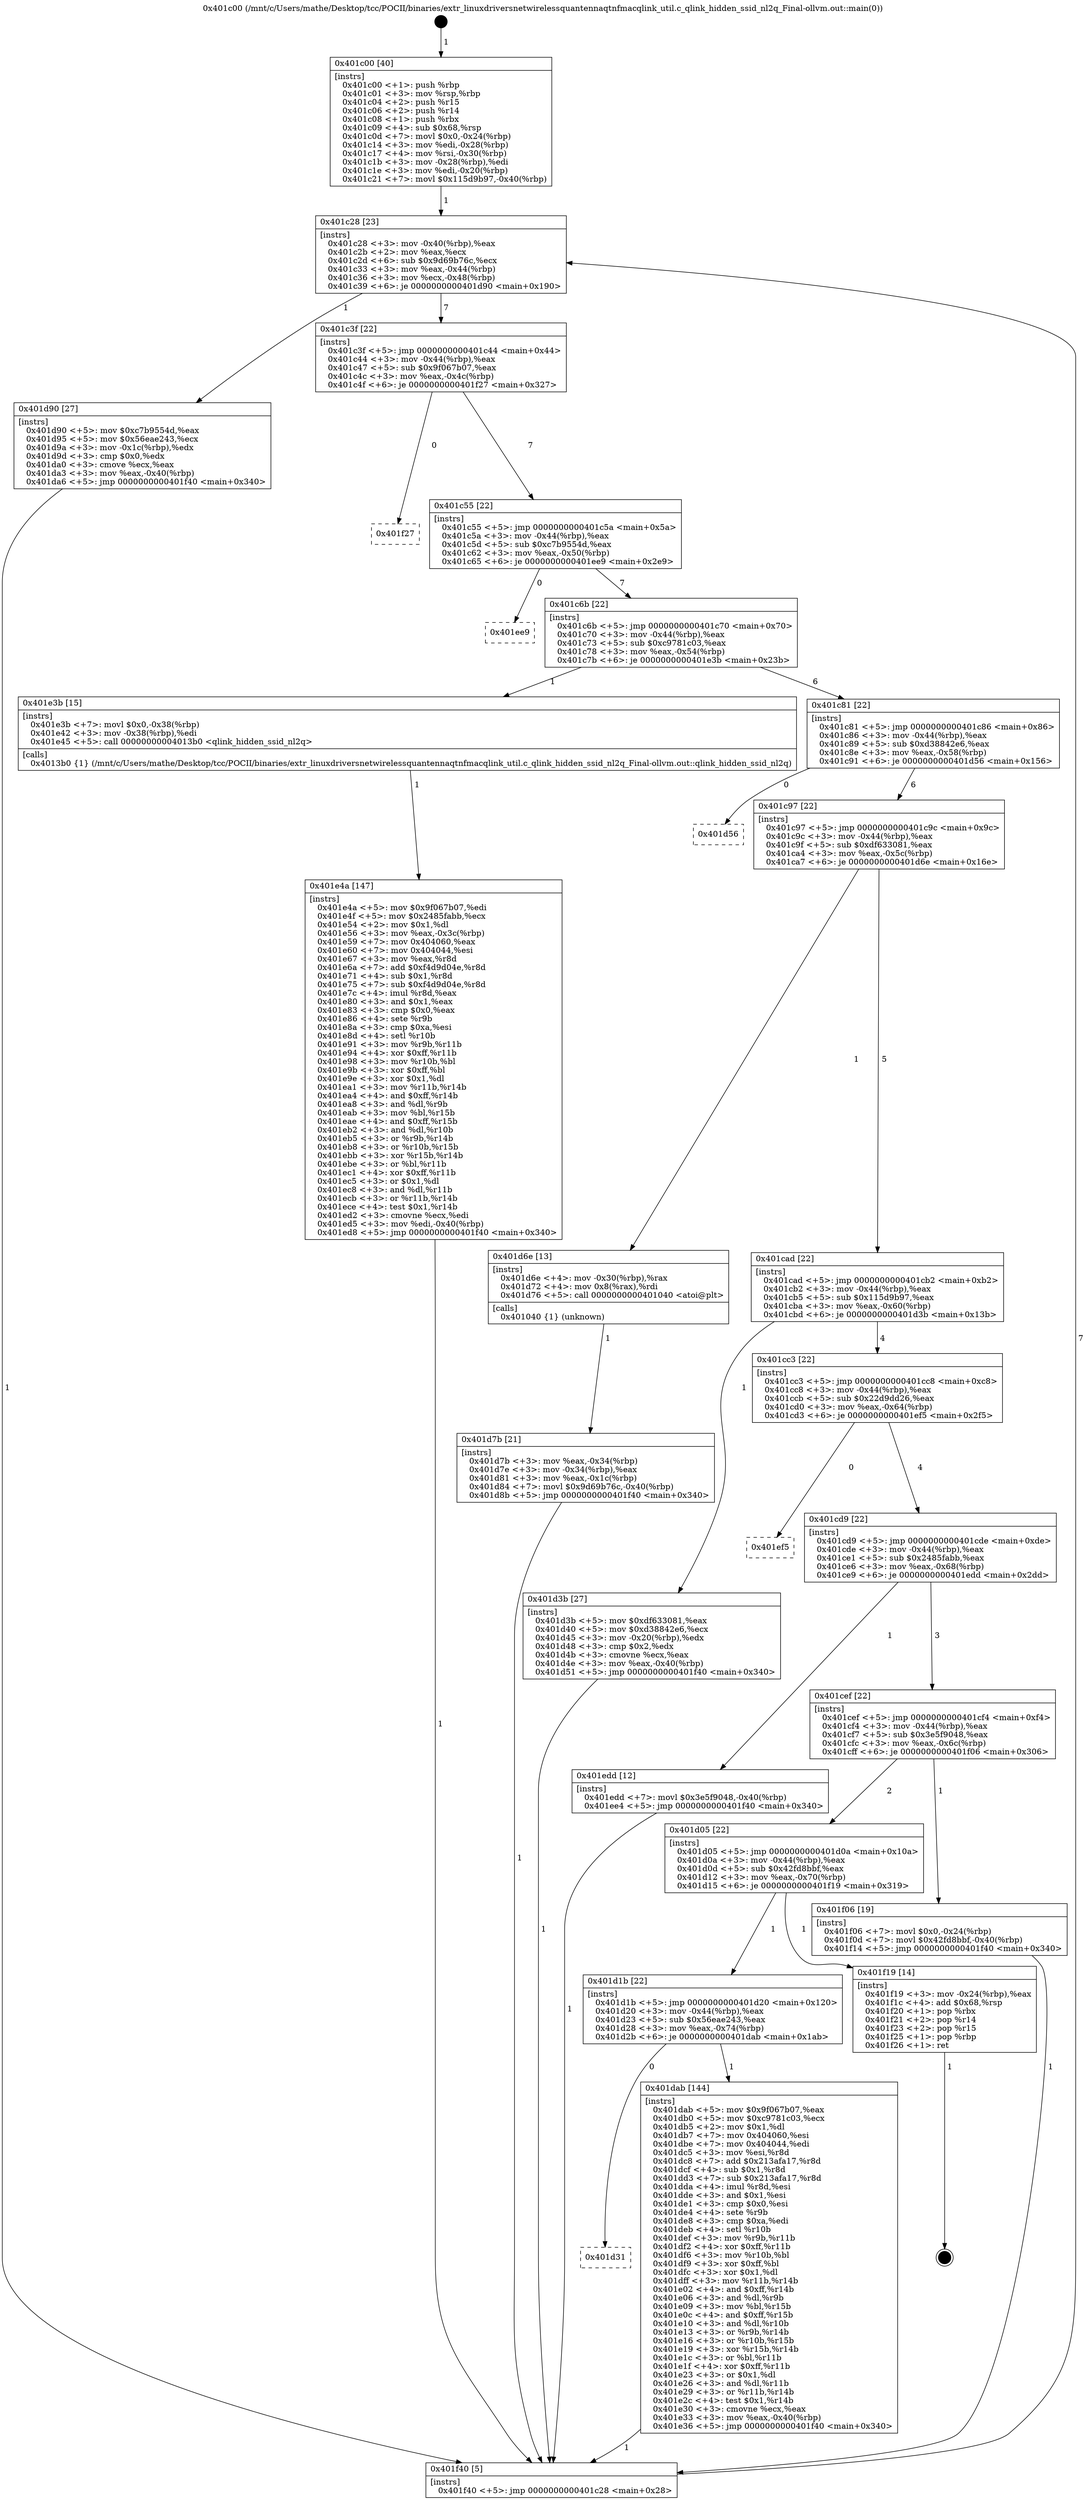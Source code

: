 digraph "0x401c00" {
  label = "0x401c00 (/mnt/c/Users/mathe/Desktop/tcc/POCII/binaries/extr_linuxdriversnetwirelessquantennaqtnfmacqlink_util.c_qlink_hidden_ssid_nl2q_Final-ollvm.out::main(0))"
  labelloc = "t"
  node[shape=record]

  Entry [label="",width=0.3,height=0.3,shape=circle,fillcolor=black,style=filled]
  "0x401c28" [label="{
     0x401c28 [23]\l
     | [instrs]\l
     &nbsp;&nbsp;0x401c28 \<+3\>: mov -0x40(%rbp),%eax\l
     &nbsp;&nbsp;0x401c2b \<+2\>: mov %eax,%ecx\l
     &nbsp;&nbsp;0x401c2d \<+6\>: sub $0x9d69b76c,%ecx\l
     &nbsp;&nbsp;0x401c33 \<+3\>: mov %eax,-0x44(%rbp)\l
     &nbsp;&nbsp;0x401c36 \<+3\>: mov %ecx,-0x48(%rbp)\l
     &nbsp;&nbsp;0x401c39 \<+6\>: je 0000000000401d90 \<main+0x190\>\l
  }"]
  "0x401d90" [label="{
     0x401d90 [27]\l
     | [instrs]\l
     &nbsp;&nbsp;0x401d90 \<+5\>: mov $0xc7b9554d,%eax\l
     &nbsp;&nbsp;0x401d95 \<+5\>: mov $0x56eae243,%ecx\l
     &nbsp;&nbsp;0x401d9a \<+3\>: mov -0x1c(%rbp),%edx\l
     &nbsp;&nbsp;0x401d9d \<+3\>: cmp $0x0,%edx\l
     &nbsp;&nbsp;0x401da0 \<+3\>: cmove %ecx,%eax\l
     &nbsp;&nbsp;0x401da3 \<+3\>: mov %eax,-0x40(%rbp)\l
     &nbsp;&nbsp;0x401da6 \<+5\>: jmp 0000000000401f40 \<main+0x340\>\l
  }"]
  "0x401c3f" [label="{
     0x401c3f [22]\l
     | [instrs]\l
     &nbsp;&nbsp;0x401c3f \<+5\>: jmp 0000000000401c44 \<main+0x44\>\l
     &nbsp;&nbsp;0x401c44 \<+3\>: mov -0x44(%rbp),%eax\l
     &nbsp;&nbsp;0x401c47 \<+5\>: sub $0x9f067b07,%eax\l
     &nbsp;&nbsp;0x401c4c \<+3\>: mov %eax,-0x4c(%rbp)\l
     &nbsp;&nbsp;0x401c4f \<+6\>: je 0000000000401f27 \<main+0x327\>\l
  }"]
  Exit [label="",width=0.3,height=0.3,shape=circle,fillcolor=black,style=filled,peripheries=2]
  "0x401f27" [label="{
     0x401f27\l
  }", style=dashed]
  "0x401c55" [label="{
     0x401c55 [22]\l
     | [instrs]\l
     &nbsp;&nbsp;0x401c55 \<+5\>: jmp 0000000000401c5a \<main+0x5a\>\l
     &nbsp;&nbsp;0x401c5a \<+3\>: mov -0x44(%rbp),%eax\l
     &nbsp;&nbsp;0x401c5d \<+5\>: sub $0xc7b9554d,%eax\l
     &nbsp;&nbsp;0x401c62 \<+3\>: mov %eax,-0x50(%rbp)\l
     &nbsp;&nbsp;0x401c65 \<+6\>: je 0000000000401ee9 \<main+0x2e9\>\l
  }"]
  "0x401e4a" [label="{
     0x401e4a [147]\l
     | [instrs]\l
     &nbsp;&nbsp;0x401e4a \<+5\>: mov $0x9f067b07,%edi\l
     &nbsp;&nbsp;0x401e4f \<+5\>: mov $0x2485fabb,%ecx\l
     &nbsp;&nbsp;0x401e54 \<+2\>: mov $0x1,%dl\l
     &nbsp;&nbsp;0x401e56 \<+3\>: mov %eax,-0x3c(%rbp)\l
     &nbsp;&nbsp;0x401e59 \<+7\>: mov 0x404060,%eax\l
     &nbsp;&nbsp;0x401e60 \<+7\>: mov 0x404044,%esi\l
     &nbsp;&nbsp;0x401e67 \<+3\>: mov %eax,%r8d\l
     &nbsp;&nbsp;0x401e6a \<+7\>: add $0xf4d9d04e,%r8d\l
     &nbsp;&nbsp;0x401e71 \<+4\>: sub $0x1,%r8d\l
     &nbsp;&nbsp;0x401e75 \<+7\>: sub $0xf4d9d04e,%r8d\l
     &nbsp;&nbsp;0x401e7c \<+4\>: imul %r8d,%eax\l
     &nbsp;&nbsp;0x401e80 \<+3\>: and $0x1,%eax\l
     &nbsp;&nbsp;0x401e83 \<+3\>: cmp $0x0,%eax\l
     &nbsp;&nbsp;0x401e86 \<+4\>: sete %r9b\l
     &nbsp;&nbsp;0x401e8a \<+3\>: cmp $0xa,%esi\l
     &nbsp;&nbsp;0x401e8d \<+4\>: setl %r10b\l
     &nbsp;&nbsp;0x401e91 \<+3\>: mov %r9b,%r11b\l
     &nbsp;&nbsp;0x401e94 \<+4\>: xor $0xff,%r11b\l
     &nbsp;&nbsp;0x401e98 \<+3\>: mov %r10b,%bl\l
     &nbsp;&nbsp;0x401e9b \<+3\>: xor $0xff,%bl\l
     &nbsp;&nbsp;0x401e9e \<+3\>: xor $0x1,%dl\l
     &nbsp;&nbsp;0x401ea1 \<+3\>: mov %r11b,%r14b\l
     &nbsp;&nbsp;0x401ea4 \<+4\>: and $0xff,%r14b\l
     &nbsp;&nbsp;0x401ea8 \<+3\>: and %dl,%r9b\l
     &nbsp;&nbsp;0x401eab \<+3\>: mov %bl,%r15b\l
     &nbsp;&nbsp;0x401eae \<+4\>: and $0xff,%r15b\l
     &nbsp;&nbsp;0x401eb2 \<+3\>: and %dl,%r10b\l
     &nbsp;&nbsp;0x401eb5 \<+3\>: or %r9b,%r14b\l
     &nbsp;&nbsp;0x401eb8 \<+3\>: or %r10b,%r15b\l
     &nbsp;&nbsp;0x401ebb \<+3\>: xor %r15b,%r14b\l
     &nbsp;&nbsp;0x401ebe \<+3\>: or %bl,%r11b\l
     &nbsp;&nbsp;0x401ec1 \<+4\>: xor $0xff,%r11b\l
     &nbsp;&nbsp;0x401ec5 \<+3\>: or $0x1,%dl\l
     &nbsp;&nbsp;0x401ec8 \<+3\>: and %dl,%r11b\l
     &nbsp;&nbsp;0x401ecb \<+3\>: or %r11b,%r14b\l
     &nbsp;&nbsp;0x401ece \<+4\>: test $0x1,%r14b\l
     &nbsp;&nbsp;0x401ed2 \<+3\>: cmovne %ecx,%edi\l
     &nbsp;&nbsp;0x401ed5 \<+3\>: mov %edi,-0x40(%rbp)\l
     &nbsp;&nbsp;0x401ed8 \<+5\>: jmp 0000000000401f40 \<main+0x340\>\l
  }"]
  "0x401ee9" [label="{
     0x401ee9\l
  }", style=dashed]
  "0x401c6b" [label="{
     0x401c6b [22]\l
     | [instrs]\l
     &nbsp;&nbsp;0x401c6b \<+5\>: jmp 0000000000401c70 \<main+0x70\>\l
     &nbsp;&nbsp;0x401c70 \<+3\>: mov -0x44(%rbp),%eax\l
     &nbsp;&nbsp;0x401c73 \<+5\>: sub $0xc9781c03,%eax\l
     &nbsp;&nbsp;0x401c78 \<+3\>: mov %eax,-0x54(%rbp)\l
     &nbsp;&nbsp;0x401c7b \<+6\>: je 0000000000401e3b \<main+0x23b\>\l
  }"]
  "0x401d31" [label="{
     0x401d31\l
  }", style=dashed]
  "0x401e3b" [label="{
     0x401e3b [15]\l
     | [instrs]\l
     &nbsp;&nbsp;0x401e3b \<+7\>: movl $0x0,-0x38(%rbp)\l
     &nbsp;&nbsp;0x401e42 \<+3\>: mov -0x38(%rbp),%edi\l
     &nbsp;&nbsp;0x401e45 \<+5\>: call 00000000004013b0 \<qlink_hidden_ssid_nl2q\>\l
     | [calls]\l
     &nbsp;&nbsp;0x4013b0 \{1\} (/mnt/c/Users/mathe/Desktop/tcc/POCII/binaries/extr_linuxdriversnetwirelessquantennaqtnfmacqlink_util.c_qlink_hidden_ssid_nl2q_Final-ollvm.out::qlink_hidden_ssid_nl2q)\l
  }"]
  "0x401c81" [label="{
     0x401c81 [22]\l
     | [instrs]\l
     &nbsp;&nbsp;0x401c81 \<+5\>: jmp 0000000000401c86 \<main+0x86\>\l
     &nbsp;&nbsp;0x401c86 \<+3\>: mov -0x44(%rbp),%eax\l
     &nbsp;&nbsp;0x401c89 \<+5\>: sub $0xd38842e6,%eax\l
     &nbsp;&nbsp;0x401c8e \<+3\>: mov %eax,-0x58(%rbp)\l
     &nbsp;&nbsp;0x401c91 \<+6\>: je 0000000000401d56 \<main+0x156\>\l
  }"]
  "0x401dab" [label="{
     0x401dab [144]\l
     | [instrs]\l
     &nbsp;&nbsp;0x401dab \<+5\>: mov $0x9f067b07,%eax\l
     &nbsp;&nbsp;0x401db0 \<+5\>: mov $0xc9781c03,%ecx\l
     &nbsp;&nbsp;0x401db5 \<+2\>: mov $0x1,%dl\l
     &nbsp;&nbsp;0x401db7 \<+7\>: mov 0x404060,%esi\l
     &nbsp;&nbsp;0x401dbe \<+7\>: mov 0x404044,%edi\l
     &nbsp;&nbsp;0x401dc5 \<+3\>: mov %esi,%r8d\l
     &nbsp;&nbsp;0x401dc8 \<+7\>: add $0x213afa17,%r8d\l
     &nbsp;&nbsp;0x401dcf \<+4\>: sub $0x1,%r8d\l
     &nbsp;&nbsp;0x401dd3 \<+7\>: sub $0x213afa17,%r8d\l
     &nbsp;&nbsp;0x401dda \<+4\>: imul %r8d,%esi\l
     &nbsp;&nbsp;0x401dde \<+3\>: and $0x1,%esi\l
     &nbsp;&nbsp;0x401de1 \<+3\>: cmp $0x0,%esi\l
     &nbsp;&nbsp;0x401de4 \<+4\>: sete %r9b\l
     &nbsp;&nbsp;0x401de8 \<+3\>: cmp $0xa,%edi\l
     &nbsp;&nbsp;0x401deb \<+4\>: setl %r10b\l
     &nbsp;&nbsp;0x401def \<+3\>: mov %r9b,%r11b\l
     &nbsp;&nbsp;0x401df2 \<+4\>: xor $0xff,%r11b\l
     &nbsp;&nbsp;0x401df6 \<+3\>: mov %r10b,%bl\l
     &nbsp;&nbsp;0x401df9 \<+3\>: xor $0xff,%bl\l
     &nbsp;&nbsp;0x401dfc \<+3\>: xor $0x1,%dl\l
     &nbsp;&nbsp;0x401dff \<+3\>: mov %r11b,%r14b\l
     &nbsp;&nbsp;0x401e02 \<+4\>: and $0xff,%r14b\l
     &nbsp;&nbsp;0x401e06 \<+3\>: and %dl,%r9b\l
     &nbsp;&nbsp;0x401e09 \<+3\>: mov %bl,%r15b\l
     &nbsp;&nbsp;0x401e0c \<+4\>: and $0xff,%r15b\l
     &nbsp;&nbsp;0x401e10 \<+3\>: and %dl,%r10b\l
     &nbsp;&nbsp;0x401e13 \<+3\>: or %r9b,%r14b\l
     &nbsp;&nbsp;0x401e16 \<+3\>: or %r10b,%r15b\l
     &nbsp;&nbsp;0x401e19 \<+3\>: xor %r15b,%r14b\l
     &nbsp;&nbsp;0x401e1c \<+3\>: or %bl,%r11b\l
     &nbsp;&nbsp;0x401e1f \<+4\>: xor $0xff,%r11b\l
     &nbsp;&nbsp;0x401e23 \<+3\>: or $0x1,%dl\l
     &nbsp;&nbsp;0x401e26 \<+3\>: and %dl,%r11b\l
     &nbsp;&nbsp;0x401e29 \<+3\>: or %r11b,%r14b\l
     &nbsp;&nbsp;0x401e2c \<+4\>: test $0x1,%r14b\l
     &nbsp;&nbsp;0x401e30 \<+3\>: cmovne %ecx,%eax\l
     &nbsp;&nbsp;0x401e33 \<+3\>: mov %eax,-0x40(%rbp)\l
     &nbsp;&nbsp;0x401e36 \<+5\>: jmp 0000000000401f40 \<main+0x340\>\l
  }"]
  "0x401d56" [label="{
     0x401d56\l
  }", style=dashed]
  "0x401c97" [label="{
     0x401c97 [22]\l
     | [instrs]\l
     &nbsp;&nbsp;0x401c97 \<+5\>: jmp 0000000000401c9c \<main+0x9c\>\l
     &nbsp;&nbsp;0x401c9c \<+3\>: mov -0x44(%rbp),%eax\l
     &nbsp;&nbsp;0x401c9f \<+5\>: sub $0xdf633081,%eax\l
     &nbsp;&nbsp;0x401ca4 \<+3\>: mov %eax,-0x5c(%rbp)\l
     &nbsp;&nbsp;0x401ca7 \<+6\>: je 0000000000401d6e \<main+0x16e\>\l
  }"]
  "0x401d1b" [label="{
     0x401d1b [22]\l
     | [instrs]\l
     &nbsp;&nbsp;0x401d1b \<+5\>: jmp 0000000000401d20 \<main+0x120\>\l
     &nbsp;&nbsp;0x401d20 \<+3\>: mov -0x44(%rbp),%eax\l
     &nbsp;&nbsp;0x401d23 \<+5\>: sub $0x56eae243,%eax\l
     &nbsp;&nbsp;0x401d28 \<+3\>: mov %eax,-0x74(%rbp)\l
     &nbsp;&nbsp;0x401d2b \<+6\>: je 0000000000401dab \<main+0x1ab\>\l
  }"]
  "0x401d6e" [label="{
     0x401d6e [13]\l
     | [instrs]\l
     &nbsp;&nbsp;0x401d6e \<+4\>: mov -0x30(%rbp),%rax\l
     &nbsp;&nbsp;0x401d72 \<+4\>: mov 0x8(%rax),%rdi\l
     &nbsp;&nbsp;0x401d76 \<+5\>: call 0000000000401040 \<atoi@plt\>\l
     | [calls]\l
     &nbsp;&nbsp;0x401040 \{1\} (unknown)\l
  }"]
  "0x401cad" [label="{
     0x401cad [22]\l
     | [instrs]\l
     &nbsp;&nbsp;0x401cad \<+5\>: jmp 0000000000401cb2 \<main+0xb2\>\l
     &nbsp;&nbsp;0x401cb2 \<+3\>: mov -0x44(%rbp),%eax\l
     &nbsp;&nbsp;0x401cb5 \<+5\>: sub $0x115d9b97,%eax\l
     &nbsp;&nbsp;0x401cba \<+3\>: mov %eax,-0x60(%rbp)\l
     &nbsp;&nbsp;0x401cbd \<+6\>: je 0000000000401d3b \<main+0x13b\>\l
  }"]
  "0x401f19" [label="{
     0x401f19 [14]\l
     | [instrs]\l
     &nbsp;&nbsp;0x401f19 \<+3\>: mov -0x24(%rbp),%eax\l
     &nbsp;&nbsp;0x401f1c \<+4\>: add $0x68,%rsp\l
     &nbsp;&nbsp;0x401f20 \<+1\>: pop %rbx\l
     &nbsp;&nbsp;0x401f21 \<+2\>: pop %r14\l
     &nbsp;&nbsp;0x401f23 \<+2\>: pop %r15\l
     &nbsp;&nbsp;0x401f25 \<+1\>: pop %rbp\l
     &nbsp;&nbsp;0x401f26 \<+1\>: ret\l
  }"]
  "0x401d3b" [label="{
     0x401d3b [27]\l
     | [instrs]\l
     &nbsp;&nbsp;0x401d3b \<+5\>: mov $0xdf633081,%eax\l
     &nbsp;&nbsp;0x401d40 \<+5\>: mov $0xd38842e6,%ecx\l
     &nbsp;&nbsp;0x401d45 \<+3\>: mov -0x20(%rbp),%edx\l
     &nbsp;&nbsp;0x401d48 \<+3\>: cmp $0x2,%edx\l
     &nbsp;&nbsp;0x401d4b \<+3\>: cmovne %ecx,%eax\l
     &nbsp;&nbsp;0x401d4e \<+3\>: mov %eax,-0x40(%rbp)\l
     &nbsp;&nbsp;0x401d51 \<+5\>: jmp 0000000000401f40 \<main+0x340\>\l
  }"]
  "0x401cc3" [label="{
     0x401cc3 [22]\l
     | [instrs]\l
     &nbsp;&nbsp;0x401cc3 \<+5\>: jmp 0000000000401cc8 \<main+0xc8\>\l
     &nbsp;&nbsp;0x401cc8 \<+3\>: mov -0x44(%rbp),%eax\l
     &nbsp;&nbsp;0x401ccb \<+5\>: sub $0x22d9dd26,%eax\l
     &nbsp;&nbsp;0x401cd0 \<+3\>: mov %eax,-0x64(%rbp)\l
     &nbsp;&nbsp;0x401cd3 \<+6\>: je 0000000000401ef5 \<main+0x2f5\>\l
  }"]
  "0x401f40" [label="{
     0x401f40 [5]\l
     | [instrs]\l
     &nbsp;&nbsp;0x401f40 \<+5\>: jmp 0000000000401c28 \<main+0x28\>\l
  }"]
  "0x401c00" [label="{
     0x401c00 [40]\l
     | [instrs]\l
     &nbsp;&nbsp;0x401c00 \<+1\>: push %rbp\l
     &nbsp;&nbsp;0x401c01 \<+3\>: mov %rsp,%rbp\l
     &nbsp;&nbsp;0x401c04 \<+2\>: push %r15\l
     &nbsp;&nbsp;0x401c06 \<+2\>: push %r14\l
     &nbsp;&nbsp;0x401c08 \<+1\>: push %rbx\l
     &nbsp;&nbsp;0x401c09 \<+4\>: sub $0x68,%rsp\l
     &nbsp;&nbsp;0x401c0d \<+7\>: movl $0x0,-0x24(%rbp)\l
     &nbsp;&nbsp;0x401c14 \<+3\>: mov %edi,-0x28(%rbp)\l
     &nbsp;&nbsp;0x401c17 \<+4\>: mov %rsi,-0x30(%rbp)\l
     &nbsp;&nbsp;0x401c1b \<+3\>: mov -0x28(%rbp),%edi\l
     &nbsp;&nbsp;0x401c1e \<+3\>: mov %edi,-0x20(%rbp)\l
     &nbsp;&nbsp;0x401c21 \<+7\>: movl $0x115d9b97,-0x40(%rbp)\l
  }"]
  "0x401d7b" [label="{
     0x401d7b [21]\l
     | [instrs]\l
     &nbsp;&nbsp;0x401d7b \<+3\>: mov %eax,-0x34(%rbp)\l
     &nbsp;&nbsp;0x401d7e \<+3\>: mov -0x34(%rbp),%eax\l
     &nbsp;&nbsp;0x401d81 \<+3\>: mov %eax,-0x1c(%rbp)\l
     &nbsp;&nbsp;0x401d84 \<+7\>: movl $0x9d69b76c,-0x40(%rbp)\l
     &nbsp;&nbsp;0x401d8b \<+5\>: jmp 0000000000401f40 \<main+0x340\>\l
  }"]
  "0x401d05" [label="{
     0x401d05 [22]\l
     | [instrs]\l
     &nbsp;&nbsp;0x401d05 \<+5\>: jmp 0000000000401d0a \<main+0x10a\>\l
     &nbsp;&nbsp;0x401d0a \<+3\>: mov -0x44(%rbp),%eax\l
     &nbsp;&nbsp;0x401d0d \<+5\>: sub $0x42fd8bbf,%eax\l
     &nbsp;&nbsp;0x401d12 \<+3\>: mov %eax,-0x70(%rbp)\l
     &nbsp;&nbsp;0x401d15 \<+6\>: je 0000000000401f19 \<main+0x319\>\l
  }"]
  "0x401ef5" [label="{
     0x401ef5\l
  }", style=dashed]
  "0x401cd9" [label="{
     0x401cd9 [22]\l
     | [instrs]\l
     &nbsp;&nbsp;0x401cd9 \<+5\>: jmp 0000000000401cde \<main+0xde\>\l
     &nbsp;&nbsp;0x401cde \<+3\>: mov -0x44(%rbp),%eax\l
     &nbsp;&nbsp;0x401ce1 \<+5\>: sub $0x2485fabb,%eax\l
     &nbsp;&nbsp;0x401ce6 \<+3\>: mov %eax,-0x68(%rbp)\l
     &nbsp;&nbsp;0x401ce9 \<+6\>: je 0000000000401edd \<main+0x2dd\>\l
  }"]
  "0x401f06" [label="{
     0x401f06 [19]\l
     | [instrs]\l
     &nbsp;&nbsp;0x401f06 \<+7\>: movl $0x0,-0x24(%rbp)\l
     &nbsp;&nbsp;0x401f0d \<+7\>: movl $0x42fd8bbf,-0x40(%rbp)\l
     &nbsp;&nbsp;0x401f14 \<+5\>: jmp 0000000000401f40 \<main+0x340\>\l
  }"]
  "0x401edd" [label="{
     0x401edd [12]\l
     | [instrs]\l
     &nbsp;&nbsp;0x401edd \<+7\>: movl $0x3e5f9048,-0x40(%rbp)\l
     &nbsp;&nbsp;0x401ee4 \<+5\>: jmp 0000000000401f40 \<main+0x340\>\l
  }"]
  "0x401cef" [label="{
     0x401cef [22]\l
     | [instrs]\l
     &nbsp;&nbsp;0x401cef \<+5\>: jmp 0000000000401cf4 \<main+0xf4\>\l
     &nbsp;&nbsp;0x401cf4 \<+3\>: mov -0x44(%rbp),%eax\l
     &nbsp;&nbsp;0x401cf7 \<+5\>: sub $0x3e5f9048,%eax\l
     &nbsp;&nbsp;0x401cfc \<+3\>: mov %eax,-0x6c(%rbp)\l
     &nbsp;&nbsp;0x401cff \<+6\>: je 0000000000401f06 \<main+0x306\>\l
  }"]
  Entry -> "0x401c00" [label=" 1"]
  "0x401c28" -> "0x401d90" [label=" 1"]
  "0x401c28" -> "0x401c3f" [label=" 7"]
  "0x401f19" -> Exit [label=" 1"]
  "0x401c3f" -> "0x401f27" [label=" 0"]
  "0x401c3f" -> "0x401c55" [label=" 7"]
  "0x401f06" -> "0x401f40" [label=" 1"]
  "0x401c55" -> "0x401ee9" [label=" 0"]
  "0x401c55" -> "0x401c6b" [label=" 7"]
  "0x401edd" -> "0x401f40" [label=" 1"]
  "0x401c6b" -> "0x401e3b" [label=" 1"]
  "0x401c6b" -> "0x401c81" [label=" 6"]
  "0x401e4a" -> "0x401f40" [label=" 1"]
  "0x401c81" -> "0x401d56" [label=" 0"]
  "0x401c81" -> "0x401c97" [label=" 6"]
  "0x401e3b" -> "0x401e4a" [label=" 1"]
  "0x401c97" -> "0x401d6e" [label=" 1"]
  "0x401c97" -> "0x401cad" [label=" 5"]
  "0x401d1b" -> "0x401d31" [label=" 0"]
  "0x401cad" -> "0x401d3b" [label=" 1"]
  "0x401cad" -> "0x401cc3" [label=" 4"]
  "0x401d3b" -> "0x401f40" [label=" 1"]
  "0x401c00" -> "0x401c28" [label=" 1"]
  "0x401f40" -> "0x401c28" [label=" 7"]
  "0x401d6e" -> "0x401d7b" [label=" 1"]
  "0x401d7b" -> "0x401f40" [label=" 1"]
  "0x401d90" -> "0x401f40" [label=" 1"]
  "0x401d1b" -> "0x401dab" [label=" 1"]
  "0x401cc3" -> "0x401ef5" [label=" 0"]
  "0x401cc3" -> "0x401cd9" [label=" 4"]
  "0x401d05" -> "0x401d1b" [label=" 1"]
  "0x401cd9" -> "0x401edd" [label=" 1"]
  "0x401cd9" -> "0x401cef" [label=" 3"]
  "0x401d05" -> "0x401f19" [label=" 1"]
  "0x401cef" -> "0x401f06" [label=" 1"]
  "0x401cef" -> "0x401d05" [label=" 2"]
  "0x401dab" -> "0x401f40" [label=" 1"]
}
